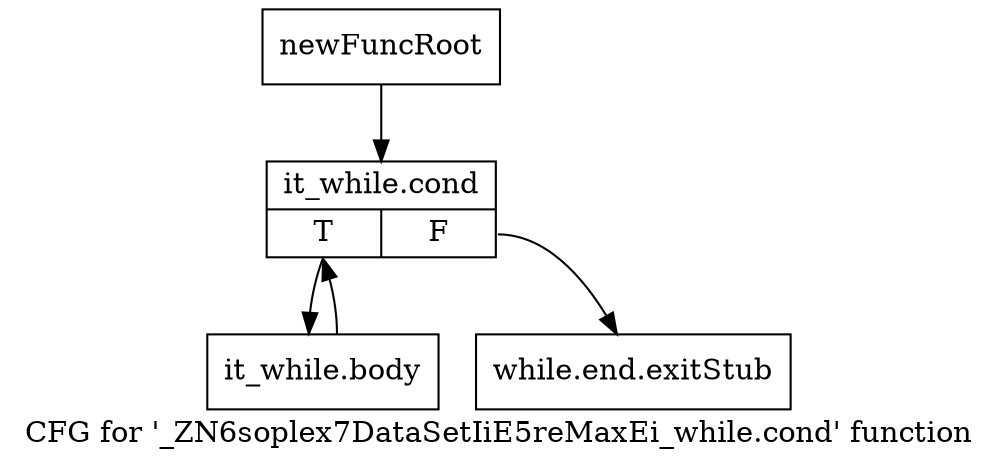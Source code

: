 digraph "CFG for '_ZN6soplex7DataSetIiE5reMaxEi_while.cond' function" {
	label="CFG for '_ZN6soplex7DataSetIiE5reMaxEi_while.cond' function";

	Node0x2cf9210 [shape=record,label="{newFuncRoot}"];
	Node0x2cf9210 -> Node0x2cf92b0;
	Node0x2cf9260 [shape=record,label="{while.end.exitStub}"];
	Node0x2cf92b0 [shape=record,label="{it_while.cond|{<s0>T|<s1>F}}"];
	Node0x2cf92b0:s0 -> Node0x2cf9300;
	Node0x2cf92b0:s1 -> Node0x2cf9260;
	Node0x2cf9300 [shape=record,label="{it_while.body}"];
	Node0x2cf9300 -> Node0x2cf92b0;
}
